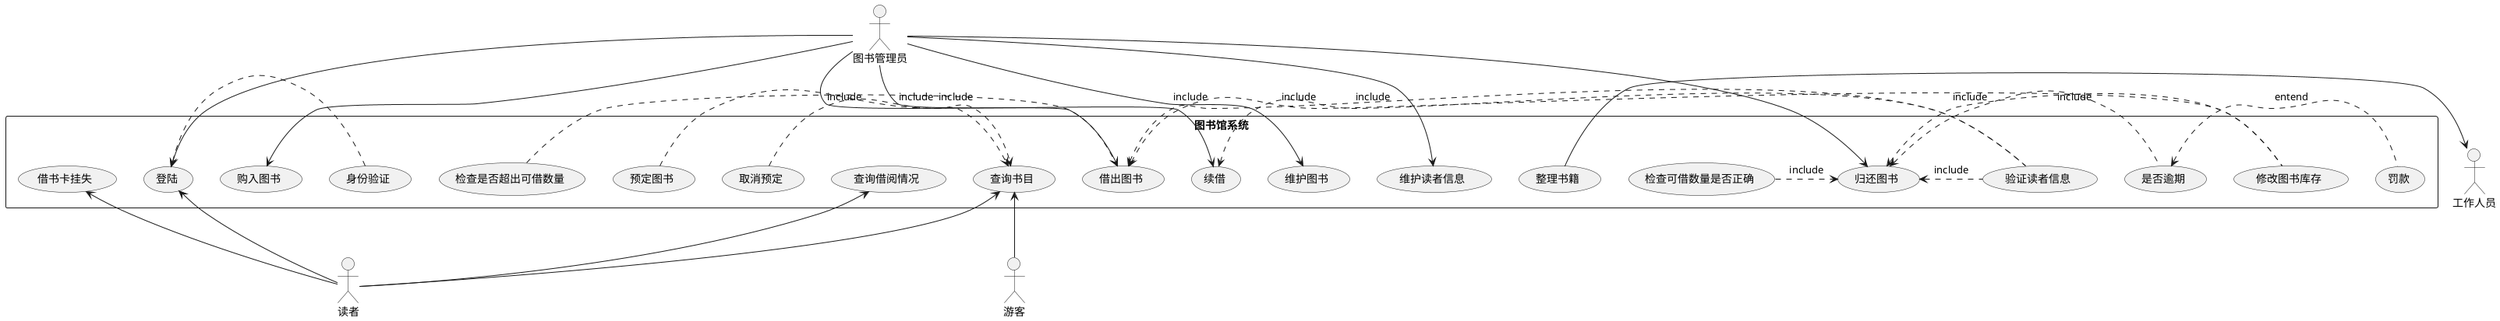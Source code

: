 @startuml
actor 图书管理员
actor 读者
actor 工作人员
actor  游客
rectangle 图书馆系统 {
图书管理员 -> (登陆)
图书管理员 -> (购入图书)
图书管理员 -> (借出图书)
(借出图书) <. (验证读者信息): include
(检查是否超出可借数量) .> (借出图书) : include
(借出图书) <.(修改图书库存): include
图书管理员 -> (续借)
(续借) <. (验证读者信息): include
(归还图书) <- 图书管理员
(归还图书) <.(是否逾期): include
(是否逾期) <.(罚款): entend
(整理书籍) -> (工作人员)
(归还图书) <. (验证读者信息): include
(检查可借数量是否正确) .> (归还图书) : include
(归还图书) <.(修改图书库存): include
图书管理员 --> (维护图书)
图书管理员 --> (维护读者信息)
(查询书目) <-- 读者
(查询书目) <-- 游客
(查询借阅情况) <--读者
(预定图书).>(查询书目):include
(取消预定).>(查询书目):include
(借书卡挂失) <-读者
(登陆) <- 读者
(身份验证) .>(登陆)
}
@enduml